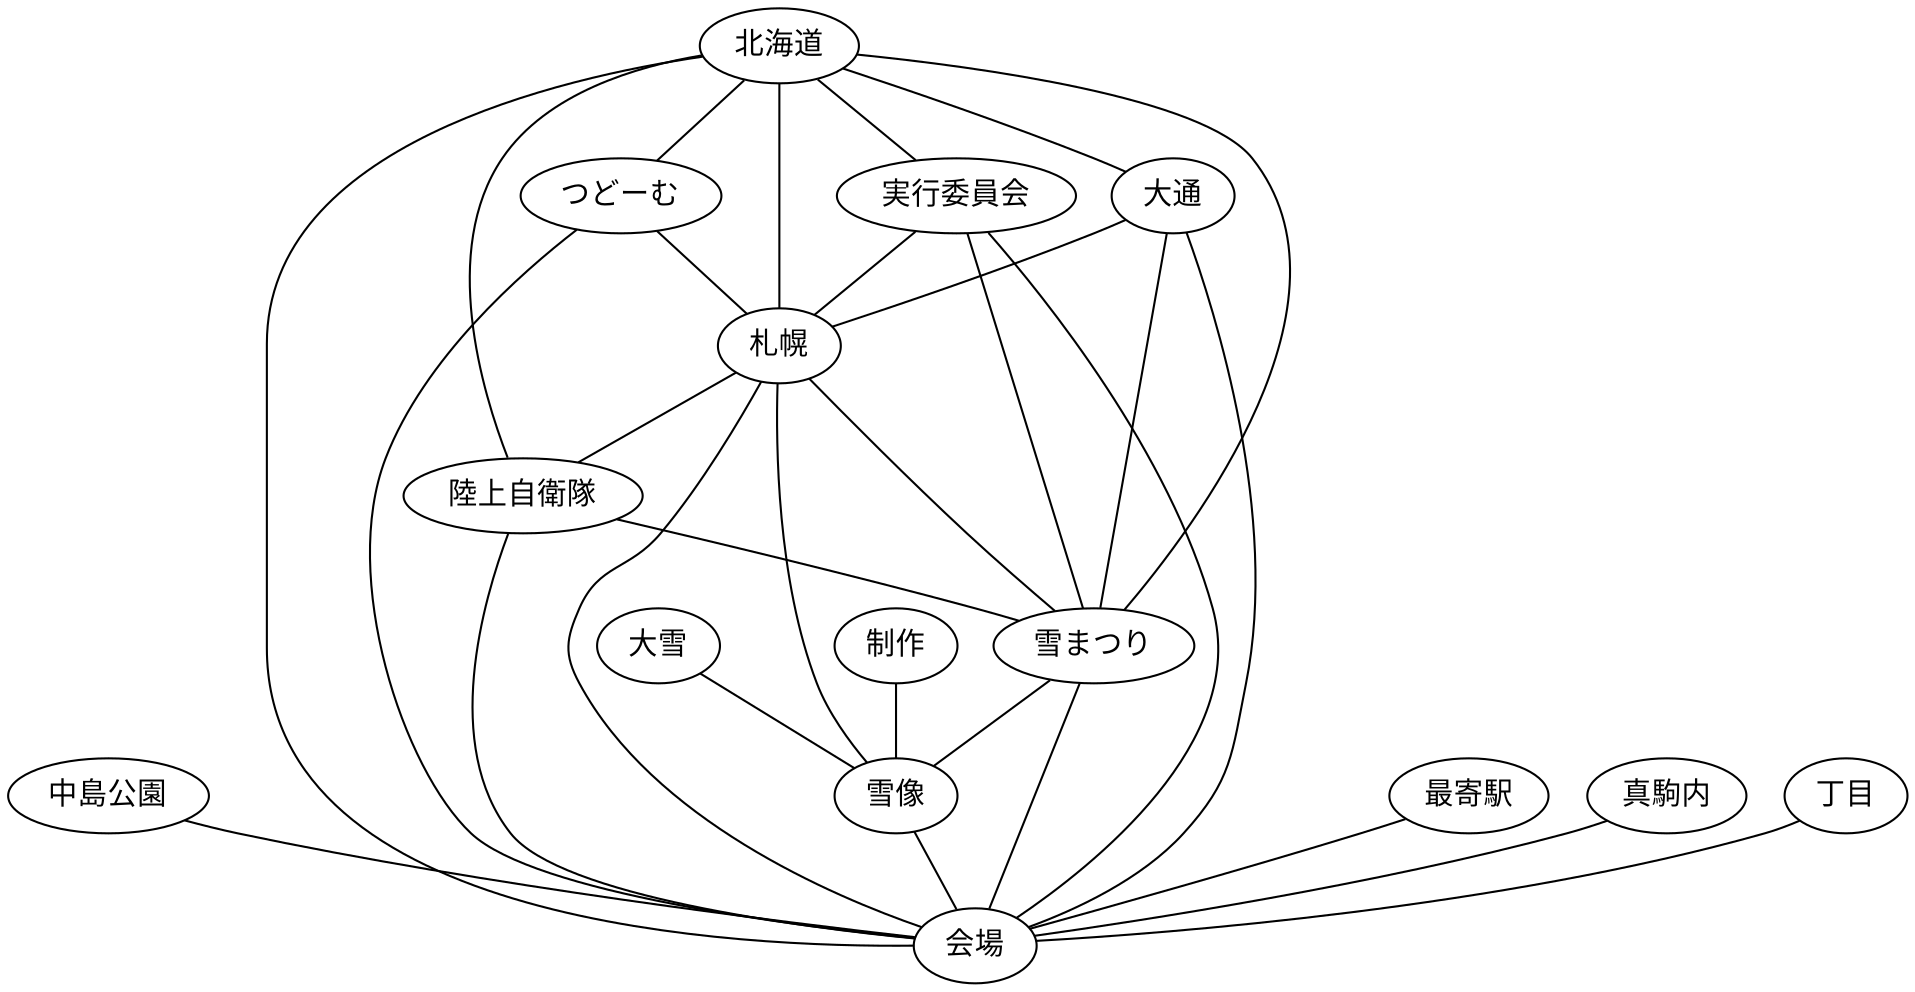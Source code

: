 graph base {
中島公園--会場
陸上自衛隊--雪まつり
北海道--つどーむ
北海道--陸上自衛隊
札幌--雪像
北海道--実行委員会
制作--雪像
最寄駅--会場
大雪--雪像
真駒内--会場
実行委員会--雪まつり
札幌--陸上自衛隊
つどーむ--札幌
実行委員会--会場
大通--雪まつり
雪まつり--雪像
丁目--会場
つどーむ--会場
雪像--会場
陸上自衛隊--会場
実行委員会--札幌
北海道--大通
北海道--雪まつり
雪まつり--会場
大通--札幌
北海道--会場
札幌--雪まつり
大通--会場
北海道--札幌
札幌--会場
}